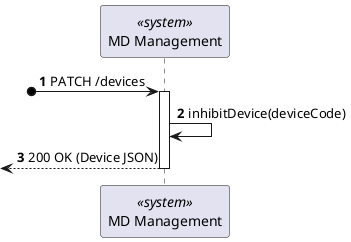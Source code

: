 @startuml process-view
autonumber
participant SYS as "MD Management" <<system>>

?o-> SYS : PATCH /devices
activate SYS

SYS -> SYS : inhibitDevice(deviceCode)
<-- SYS : 200 OK (Device JSON)
deactivate SYS

@enduml
